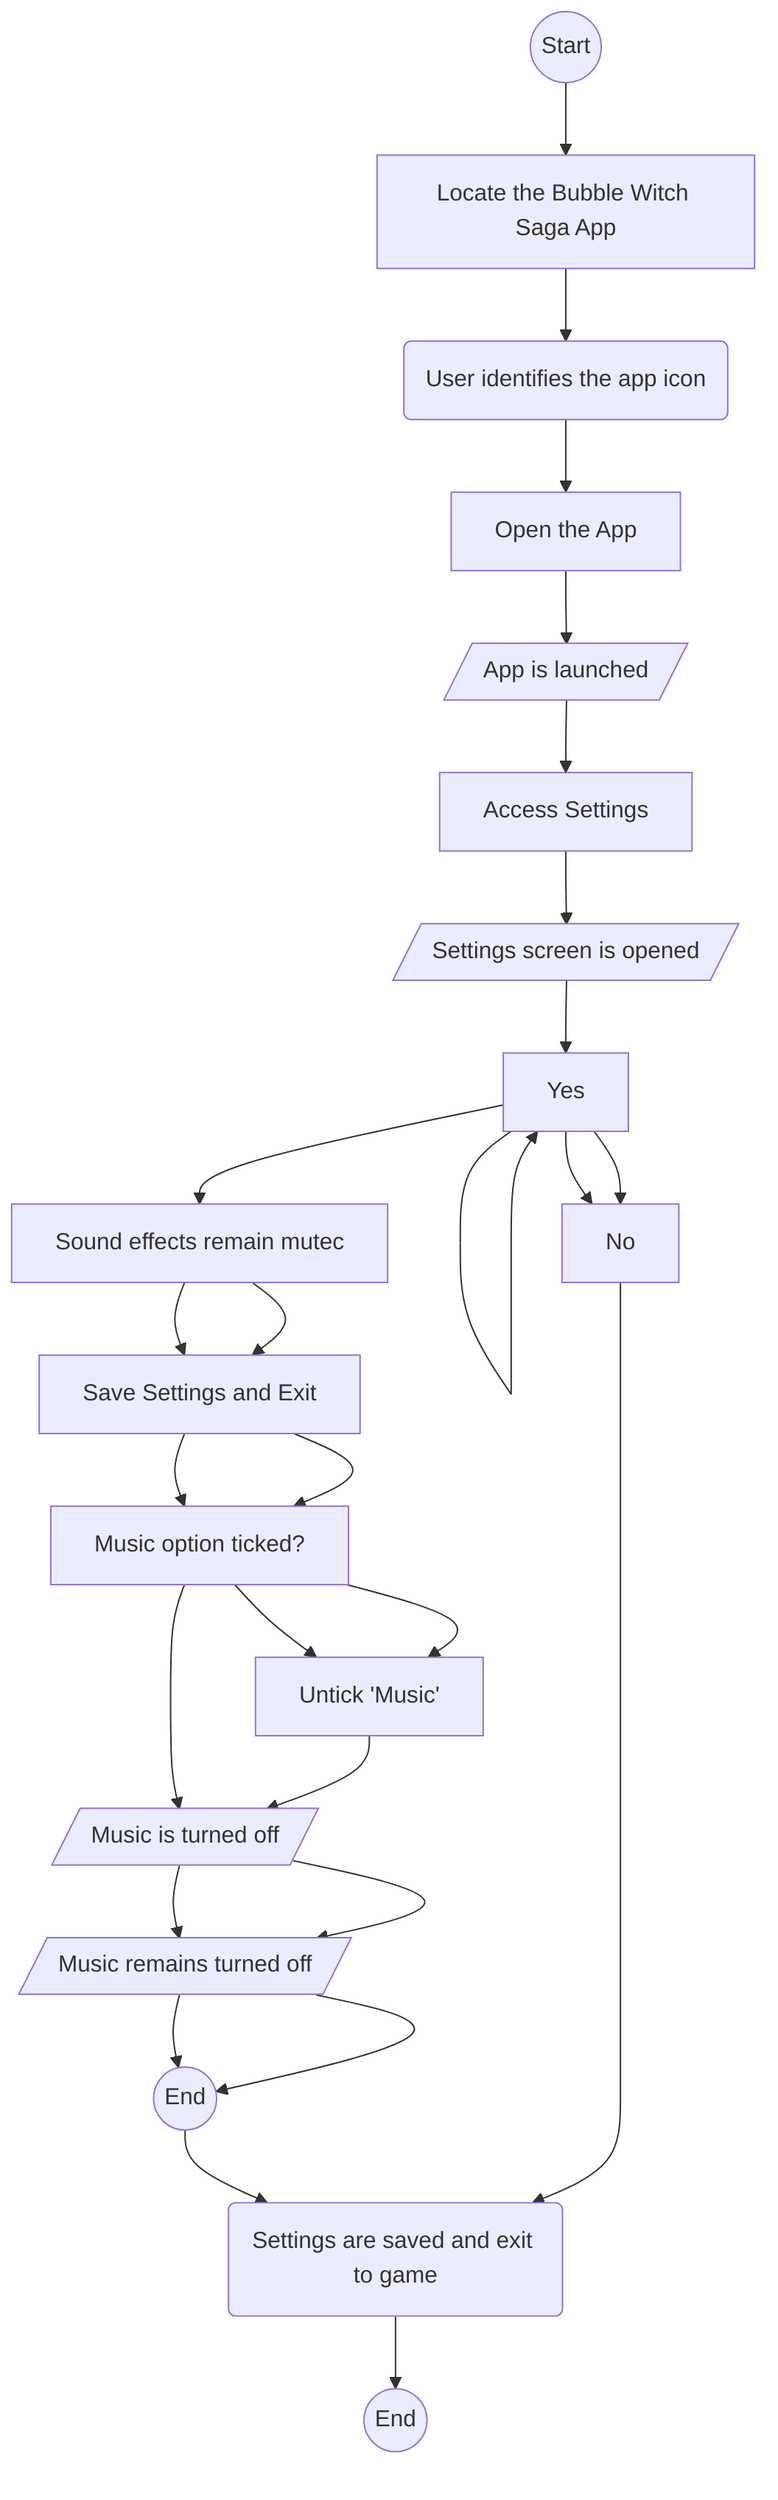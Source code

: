 flowchart TD
A((Start)) --> B[Locate the Bubble Witch Saga App]
B --> C(User identifies the app icon)
C --> D[Open the App]
D --> E[/"App is launched"/]
E --> F[Access Settings]
F --> G[/"Settings screen is opened"/]
G --> H[Sound effects ticked?]
H --> I[Untick 'Sound effects']
H --> J[Sound effects remain mutec]
J --> K[Save Settings and Exit]
K --> L[Music option ticked?]
L --> M[Untick 'Music']
L --> N[/"Music is turned off"/]
N --> O[/"Music remains turned off"/]
O --> P((End))
H --> H[Yes]
H --> I[No]
J --> K
K --> L
L --> M
M --> N
N --> O
O --> P
P --> Q(Settings are saved and exit to game)
Q --> R((End))
I --> Q